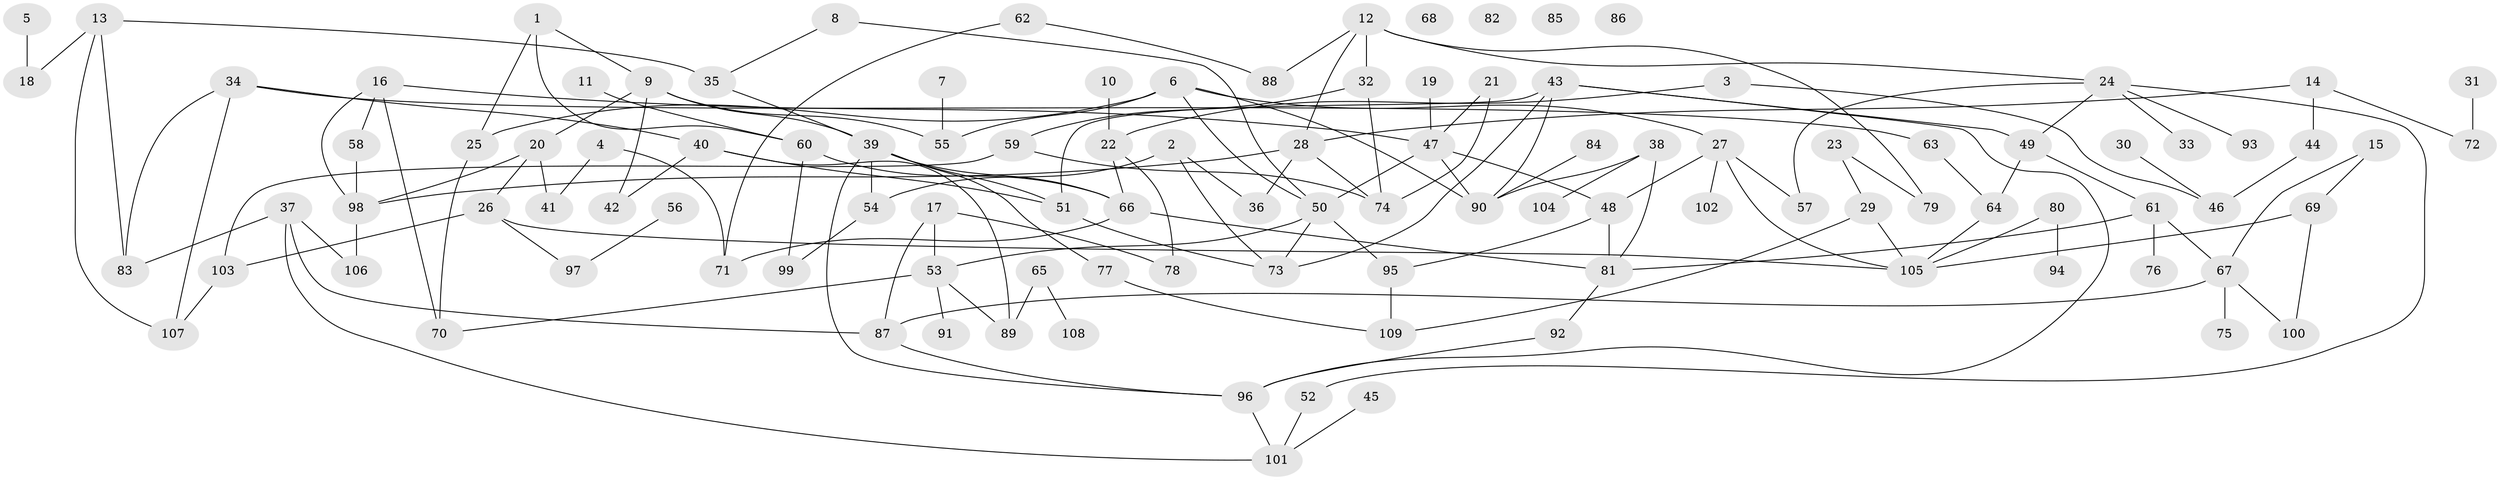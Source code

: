 // coarse degree distribution, {6: 0.075, 4: 0.15, 3: 0.25, 2: 0.075, 5: 0.225, 1: 0.15, 10: 0.025, 8: 0.025, 7: 0.025}
// Generated by graph-tools (version 1.1) at 2025/35/03/04/25 23:35:56]
// undirected, 109 vertices, 154 edges
graph export_dot {
  node [color=gray90,style=filled];
  1;
  2;
  3;
  4;
  5;
  6;
  7;
  8;
  9;
  10;
  11;
  12;
  13;
  14;
  15;
  16;
  17;
  18;
  19;
  20;
  21;
  22;
  23;
  24;
  25;
  26;
  27;
  28;
  29;
  30;
  31;
  32;
  33;
  34;
  35;
  36;
  37;
  38;
  39;
  40;
  41;
  42;
  43;
  44;
  45;
  46;
  47;
  48;
  49;
  50;
  51;
  52;
  53;
  54;
  55;
  56;
  57;
  58;
  59;
  60;
  61;
  62;
  63;
  64;
  65;
  66;
  67;
  68;
  69;
  70;
  71;
  72;
  73;
  74;
  75;
  76;
  77;
  78;
  79;
  80;
  81;
  82;
  83;
  84;
  85;
  86;
  87;
  88;
  89;
  90;
  91;
  92;
  93;
  94;
  95;
  96;
  97;
  98;
  99;
  100;
  101;
  102;
  103;
  104;
  105;
  106;
  107;
  108;
  109;
  1 -- 9;
  1 -- 25;
  1 -- 60;
  2 -- 36;
  2 -- 54;
  2 -- 73;
  3 -- 22;
  3 -- 46;
  4 -- 41;
  4 -- 71;
  5 -- 18;
  6 -- 25;
  6 -- 27;
  6 -- 50;
  6 -- 55;
  6 -- 90;
  7 -- 55;
  8 -- 35;
  8 -- 50;
  9 -- 20;
  9 -- 39;
  9 -- 42;
  9 -- 55;
  10 -- 22;
  11 -- 60;
  12 -- 24;
  12 -- 28;
  12 -- 32;
  12 -- 79;
  12 -- 88;
  13 -- 18;
  13 -- 35;
  13 -- 83;
  13 -- 107;
  14 -- 28;
  14 -- 44;
  14 -- 72;
  15 -- 67;
  15 -- 69;
  16 -- 47;
  16 -- 58;
  16 -- 70;
  16 -- 98;
  17 -- 53;
  17 -- 78;
  17 -- 87;
  19 -- 47;
  20 -- 26;
  20 -- 41;
  20 -- 98;
  21 -- 47;
  21 -- 74;
  22 -- 66;
  22 -- 78;
  23 -- 29;
  23 -- 79;
  24 -- 33;
  24 -- 49;
  24 -- 52;
  24 -- 57;
  24 -- 93;
  25 -- 70;
  26 -- 97;
  26 -- 103;
  26 -- 105;
  27 -- 48;
  27 -- 57;
  27 -- 102;
  27 -- 105;
  28 -- 36;
  28 -- 74;
  28 -- 98;
  29 -- 105;
  29 -- 109;
  30 -- 46;
  31 -- 72;
  32 -- 59;
  32 -- 74;
  34 -- 40;
  34 -- 63;
  34 -- 83;
  34 -- 107;
  35 -- 39;
  37 -- 83;
  37 -- 87;
  37 -- 101;
  37 -- 106;
  38 -- 81;
  38 -- 90;
  38 -- 104;
  39 -- 51;
  39 -- 54;
  39 -- 66;
  39 -- 77;
  39 -- 96;
  40 -- 42;
  40 -- 51;
  40 -- 89;
  43 -- 49;
  43 -- 51;
  43 -- 73;
  43 -- 90;
  43 -- 96;
  44 -- 46;
  45 -- 101;
  47 -- 48;
  47 -- 50;
  47 -- 90;
  48 -- 81;
  48 -- 95;
  49 -- 61;
  49 -- 64;
  50 -- 53;
  50 -- 73;
  50 -- 95;
  51 -- 73;
  52 -- 101;
  53 -- 70;
  53 -- 89;
  53 -- 91;
  54 -- 99;
  56 -- 97;
  58 -- 98;
  59 -- 74;
  59 -- 103;
  60 -- 66;
  60 -- 99;
  61 -- 67;
  61 -- 76;
  61 -- 81;
  62 -- 71;
  62 -- 88;
  63 -- 64;
  64 -- 105;
  65 -- 89;
  65 -- 108;
  66 -- 71;
  66 -- 81;
  67 -- 75;
  67 -- 87;
  67 -- 100;
  69 -- 100;
  69 -- 105;
  77 -- 109;
  80 -- 94;
  80 -- 105;
  81 -- 92;
  84 -- 90;
  87 -- 96;
  92 -- 96;
  95 -- 109;
  96 -- 101;
  98 -- 106;
  103 -- 107;
}
